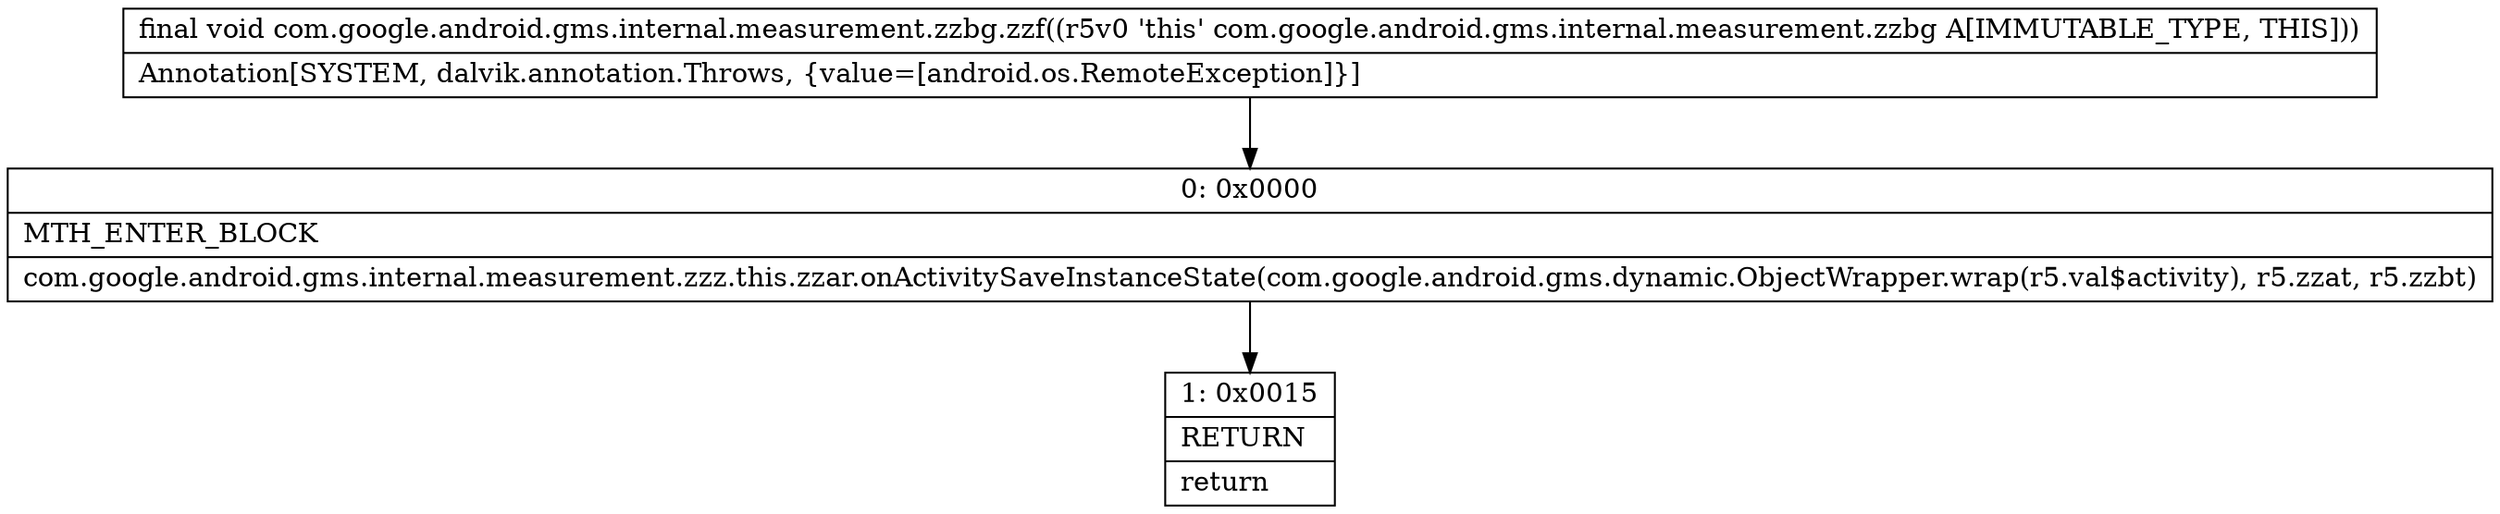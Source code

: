 digraph "CFG forcom.google.android.gms.internal.measurement.zzbg.zzf()V" {
Node_0 [shape=record,label="{0\:\ 0x0000|MTH_ENTER_BLOCK\l|com.google.android.gms.internal.measurement.zzz.this.zzar.onActivitySaveInstanceState(com.google.android.gms.dynamic.ObjectWrapper.wrap(r5.val$activity), r5.zzat, r5.zzbt)\l}"];
Node_1 [shape=record,label="{1\:\ 0x0015|RETURN\l|return\l}"];
MethodNode[shape=record,label="{final void com.google.android.gms.internal.measurement.zzbg.zzf((r5v0 'this' com.google.android.gms.internal.measurement.zzbg A[IMMUTABLE_TYPE, THIS]))  | Annotation[SYSTEM, dalvik.annotation.Throws, \{value=[android.os.RemoteException]\}]\l}"];
MethodNode -> Node_0;
Node_0 -> Node_1;
}

